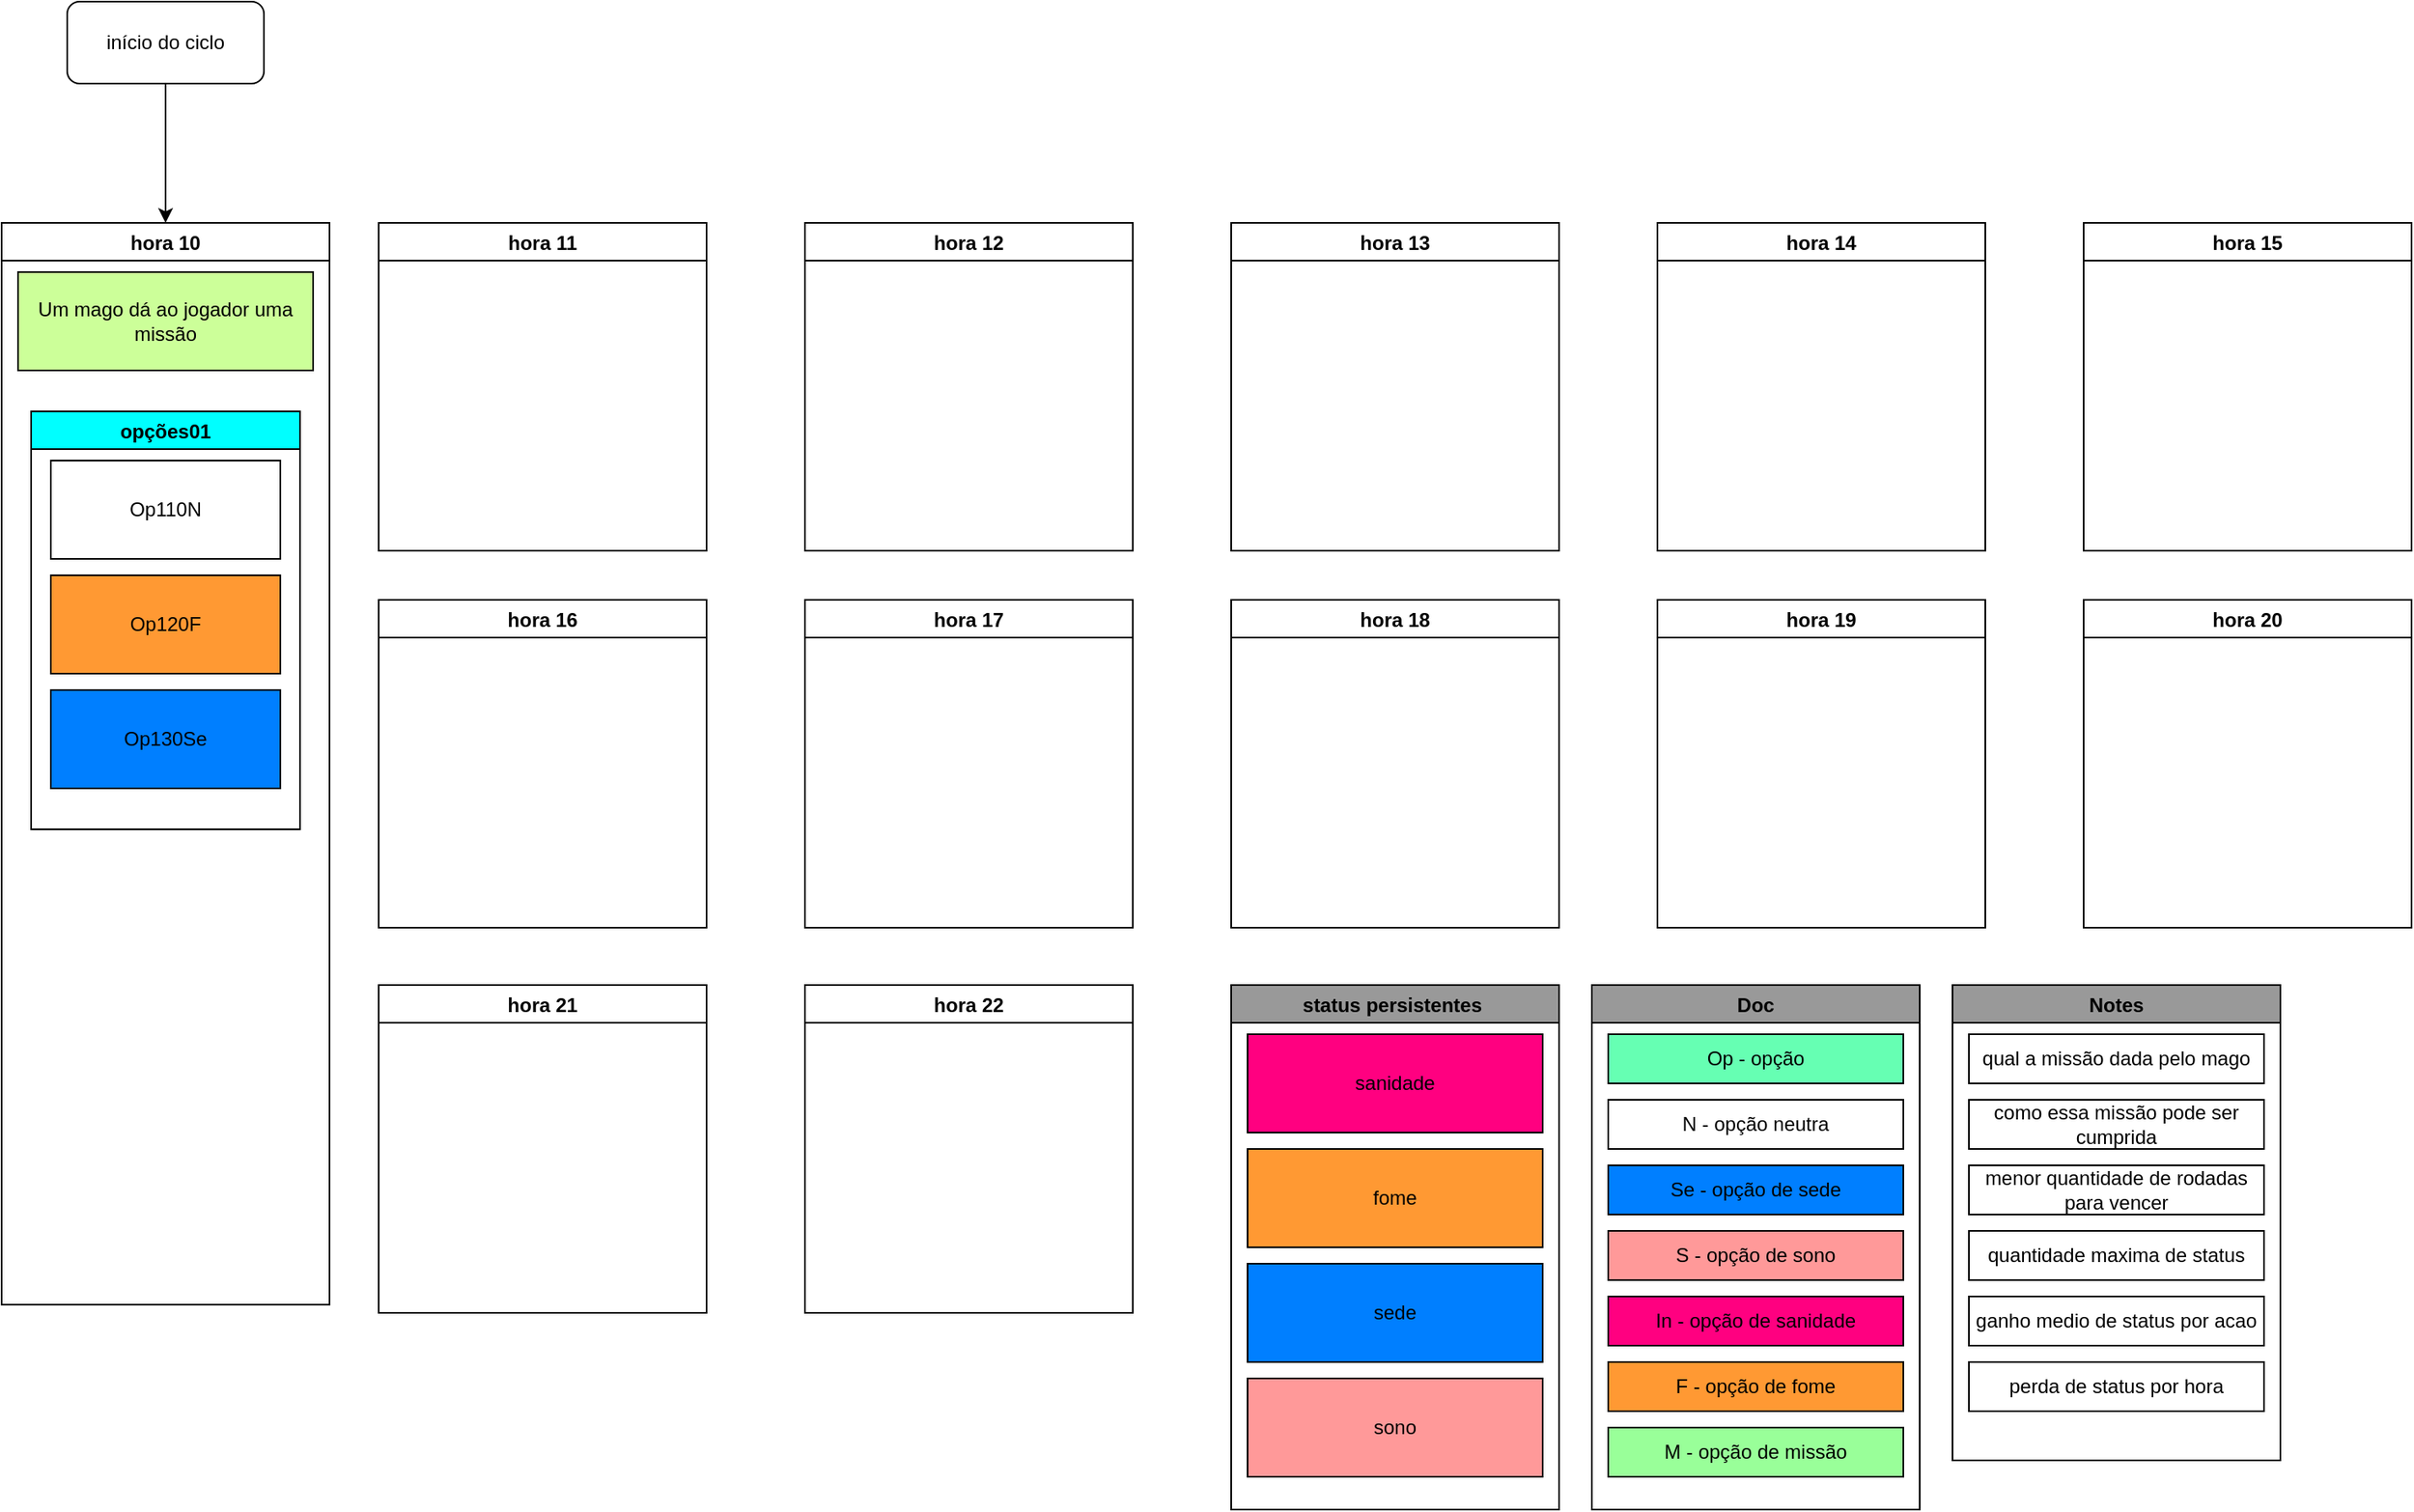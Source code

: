 <mxfile version="17.4.2" type="device"><diagram id="q3jkEULAJLQWvB4bemoz" name="Página-1"><mxGraphModel dx="1014" dy="1820" grid="1" gridSize="10" guides="1" tooltips="1" connect="1" arrows="1" fold="1" page="1" pageScale="1" pageWidth="827" pageHeight="1169" math="0" shadow="0"><root><mxCell id="0"/><mxCell id="1" parent="0"/><mxCell id="M1TpUzmpCaB8p7cho7t0-12" style="edgeStyle=none;rounded=0;orthogonalLoop=1;jettySize=auto;html=1;entryX=0.5;entryY=0;entryDx=0;entryDy=0;" edge="1" parent="1" source="cqhqtkBCCg7X8nqAhYTm-1" target="cqhqtkBCCg7X8nqAhYTm-29"><mxGeometry relative="1" as="geometry"/></mxCell><mxCell id="cqhqtkBCCg7X8nqAhYTm-1" value="início do ciclo" style="rounded=1;whiteSpace=wrap;html=1;" parent="1" vertex="1"><mxGeometry x="280" y="-110" width="120" height="50" as="geometry"/></mxCell><mxCell id="cqhqtkBCCg7X8nqAhYTm-29" value="hora 10" style="swimlane;" parent="1" vertex="1"><mxGeometry x="240" y="25" width="200" height="660" as="geometry"/></mxCell><mxCell id="cqhqtkBCCg7X8nqAhYTm-30" value="Um mago dá ao jogador uma missão" style="whiteSpace=wrap;html=1;fillColor=#CCFF99;" parent="cqhqtkBCCg7X8nqAhYTm-29" vertex="1"><mxGeometry x="10" y="30" width="180" height="60" as="geometry"/></mxCell><mxCell id="cqhqtkBCCg7X8nqAhYTm-74" value="opções01" style="swimlane;strokeColor=#000000;fillColor=#00FFFF;" parent="cqhqtkBCCg7X8nqAhYTm-29" vertex="1"><mxGeometry x="18" y="115" width="164" height="255" as="geometry"/></mxCell><mxCell id="cqhqtkBCCg7X8nqAhYTm-76" value="Op120F" style="rounded=0;whiteSpace=wrap;html=1;fillColor=#FF9933;" parent="cqhqtkBCCg7X8nqAhYTm-74" vertex="1"><mxGeometry x="12" y="100" width="140" height="60" as="geometry"/></mxCell><mxCell id="cqhqtkBCCg7X8nqAhYTm-77" value="Op130Se" style="rounded=0;whiteSpace=wrap;html=1;fillColor=#007FFF;" parent="cqhqtkBCCg7X8nqAhYTm-74" vertex="1"><mxGeometry x="12" y="170" width="140" height="60" as="geometry"/></mxCell><mxCell id="cqhqtkBCCg7X8nqAhYTm-35" value="status persistentes " style="swimlane;fillColor=#999999;" parent="1" vertex="1"><mxGeometry x="990" y="490" width="200" height="320" as="geometry"/></mxCell><mxCell id="cqhqtkBCCg7X8nqAhYTm-58" value="fome" style="whiteSpace=wrap;html=1;fillColor=#FF9933;" parent="cqhqtkBCCg7X8nqAhYTm-35" vertex="1"><mxGeometry x="10" y="100" width="180" height="60" as="geometry"/></mxCell><mxCell id="cqhqtkBCCg7X8nqAhYTm-59" value="sede" style="whiteSpace=wrap;html=1;fillColor=#007FFF;" parent="cqhqtkBCCg7X8nqAhYTm-35" vertex="1"><mxGeometry x="10" y="170" width="180" height="60" as="geometry"/></mxCell><mxCell id="cqhqtkBCCg7X8nqAhYTm-56" value="sanidade" style="whiteSpace=wrap;html=1;fillColor=#FF0080;" parent="cqhqtkBCCg7X8nqAhYTm-35" vertex="1"><mxGeometry x="10" y="30" width="180" height="60" as="geometry"/></mxCell><mxCell id="cqhqtkBCCg7X8nqAhYTm-72" value="sono" style="whiteSpace=wrap;html=1;fillColor=#FF9999;" parent="cqhqtkBCCg7X8nqAhYTm-35" vertex="1"><mxGeometry x="10" y="240" width="180" height="60" as="geometry"/></mxCell><mxCell id="cqhqtkBCCg7X8nqAhYTm-60" value="hora 11" style="swimlane;" parent="1" vertex="1"><mxGeometry x="470" y="25" width="200" height="200" as="geometry"/></mxCell><mxCell id="cqhqtkBCCg7X8nqAhYTm-61" value="hora 12" style="swimlane;" parent="1" vertex="1"><mxGeometry x="730" y="25" width="200" height="200" as="geometry"/></mxCell><mxCell id="cqhqtkBCCg7X8nqAhYTm-62" value="hora 13" style="swimlane;" parent="1" vertex="1"><mxGeometry x="990" y="25" width="200" height="200" as="geometry"/></mxCell><mxCell id="cqhqtkBCCg7X8nqAhYTm-63" value="hora 14" style="swimlane;" parent="1" vertex="1"><mxGeometry x="1250" y="25" width="200" height="200" as="geometry"/></mxCell><mxCell id="cqhqtkBCCg7X8nqAhYTm-64" value="hora 15" style="swimlane;" parent="1" vertex="1"><mxGeometry x="1510" y="25" width="200" height="200" as="geometry"/></mxCell><mxCell id="cqhqtkBCCg7X8nqAhYTm-65" value="hora 21" style="swimlane;" parent="1" vertex="1"><mxGeometry x="470" y="490" width="200" height="200" as="geometry"/></mxCell><mxCell id="cqhqtkBCCg7X8nqAhYTm-66" value="hora 22" style="swimlane;" parent="1" vertex="1"><mxGeometry x="730" y="490" width="200" height="200" as="geometry"/></mxCell><mxCell id="cqhqtkBCCg7X8nqAhYTm-67" value="hora 19" style="swimlane;" parent="1" vertex="1"><mxGeometry x="1250" y="255" width="200" height="200" as="geometry"/></mxCell><mxCell id="cqhqtkBCCg7X8nqAhYTm-68" value="hora 18" style="swimlane;" parent="1" vertex="1"><mxGeometry x="990" y="255" width="200" height="200" as="geometry"/></mxCell><mxCell id="cqhqtkBCCg7X8nqAhYTm-69" value="hora 16" style="swimlane;startSize=23;" parent="1" vertex="1"><mxGeometry x="470" y="255" width="200" height="200" as="geometry"/></mxCell><mxCell id="cqhqtkBCCg7X8nqAhYTm-70" value="hora 17" style="swimlane;startSize=23;" parent="1" vertex="1"><mxGeometry x="730" y="255" width="200" height="200" as="geometry"/></mxCell><mxCell id="cqhqtkBCCg7X8nqAhYTm-71" value="hora 20" style="swimlane;" parent="1" vertex="1"><mxGeometry x="1510" y="255" width="200" height="200" as="geometry"/></mxCell><mxCell id="cqhqtkBCCg7X8nqAhYTm-75" value="Op110N" style="whiteSpace=wrap;html=1;" parent="1" vertex="1"><mxGeometry x="270" y="170" width="140" height="60" as="geometry"/></mxCell><mxCell id="cqhqtkBCCg7X8nqAhYTm-78" value="Doc" style="swimlane;fillColor=#999999;" parent="1" vertex="1"><mxGeometry x="1210" y="490" width="200" height="320" as="geometry"/></mxCell><mxCell id="cqhqtkBCCg7X8nqAhYTm-79" value="Op - opção" style="whiteSpace=wrap;html=1;fillColor=#66FFB3;" parent="cqhqtkBCCg7X8nqAhYTm-78" vertex="1"><mxGeometry x="10" y="30" width="180" height="30" as="geometry"/></mxCell><mxCell id="cqhqtkBCCg7X8nqAhYTm-80" value="N - opção neutra" style="whiteSpace=wrap;html=1;" parent="cqhqtkBCCg7X8nqAhYTm-78" vertex="1"><mxGeometry x="10" y="70" width="180" height="30" as="geometry"/></mxCell><mxCell id="cqhqtkBCCg7X8nqAhYTm-81" value="Se - opção de sede" style="whiteSpace=wrap;html=1;fillColor=#007FFF;" parent="cqhqtkBCCg7X8nqAhYTm-78" vertex="1"><mxGeometry x="10" y="110" width="180" height="30" as="geometry"/></mxCell><mxCell id="cqhqtkBCCg7X8nqAhYTm-82" value="S - opção de sono" style="whiteSpace=wrap;html=1;fillColor=#FF9999;" parent="cqhqtkBCCg7X8nqAhYTm-78" vertex="1"><mxGeometry x="10" y="150" width="180" height="30" as="geometry"/></mxCell><mxCell id="M1TpUzmpCaB8p7cho7t0-9" value="In - opção de sanidade" style="whiteSpace=wrap;html=1;fillColor=#FF0080;" vertex="1" parent="cqhqtkBCCg7X8nqAhYTm-78"><mxGeometry x="10" y="190" width="180" height="30" as="geometry"/></mxCell><mxCell id="M1TpUzmpCaB8p7cho7t0-10" value="F - opção de fome" style="whiteSpace=wrap;html=1;fillColor=#FF9933;" vertex="1" parent="cqhqtkBCCg7X8nqAhYTm-78"><mxGeometry x="10" y="230" width="180" height="30" as="geometry"/></mxCell><mxCell id="M1TpUzmpCaB8p7cho7t0-11" value="M - opção de missão" style="whiteSpace=wrap;html=1;fillColor=#99FF99;" vertex="1" parent="cqhqtkBCCg7X8nqAhYTm-78"><mxGeometry x="10" y="270" width="180" height="30" as="geometry"/></mxCell><mxCell id="M1TpUzmpCaB8p7cho7t0-1" value="Notes" style="swimlane;fillColor=#999999;" vertex="1" parent="1"><mxGeometry x="1430" y="490" width="200" height="290" as="geometry"/></mxCell><mxCell id="M1TpUzmpCaB8p7cho7t0-4" value="como essa missão pode ser cumprida" style="whiteSpace=wrap;html=1;" vertex="1" parent="M1TpUzmpCaB8p7cho7t0-1"><mxGeometry x="10" y="70" width="180" height="30" as="geometry"/></mxCell><mxCell id="M1TpUzmpCaB8p7cho7t0-6" value="quantidade maxima de status" style="whiteSpace=wrap;html=1;" vertex="1" parent="M1TpUzmpCaB8p7cho7t0-1"><mxGeometry x="10" y="150" width="180" height="30" as="geometry"/></mxCell><mxCell id="M1TpUzmpCaB8p7cho7t0-8" value="perda de status por hora" style="whiteSpace=wrap;html=1;" vertex="1" parent="M1TpUzmpCaB8p7cho7t0-1"><mxGeometry x="10" y="230" width="180" height="30" as="geometry"/></mxCell><mxCell id="M1TpUzmpCaB8p7cho7t0-3" value="qual a missão dada pelo mago" style="whiteSpace=wrap;html=1;" vertex="1" parent="1"><mxGeometry x="1440" y="520" width="180" height="30" as="geometry"/></mxCell><mxCell id="M1TpUzmpCaB8p7cho7t0-5" value="menor quantidade de rodadas para vencer" style="whiteSpace=wrap;html=1;" vertex="1" parent="1"><mxGeometry x="1440" y="600" width="180" height="30" as="geometry"/></mxCell><mxCell id="M1TpUzmpCaB8p7cho7t0-7" value="ganho medio de status por acao" style="whiteSpace=wrap;html=1;" vertex="1" parent="1"><mxGeometry x="1440" y="680" width="180" height="30" as="geometry"/></mxCell></root></mxGraphModel></diagram></mxfile>
